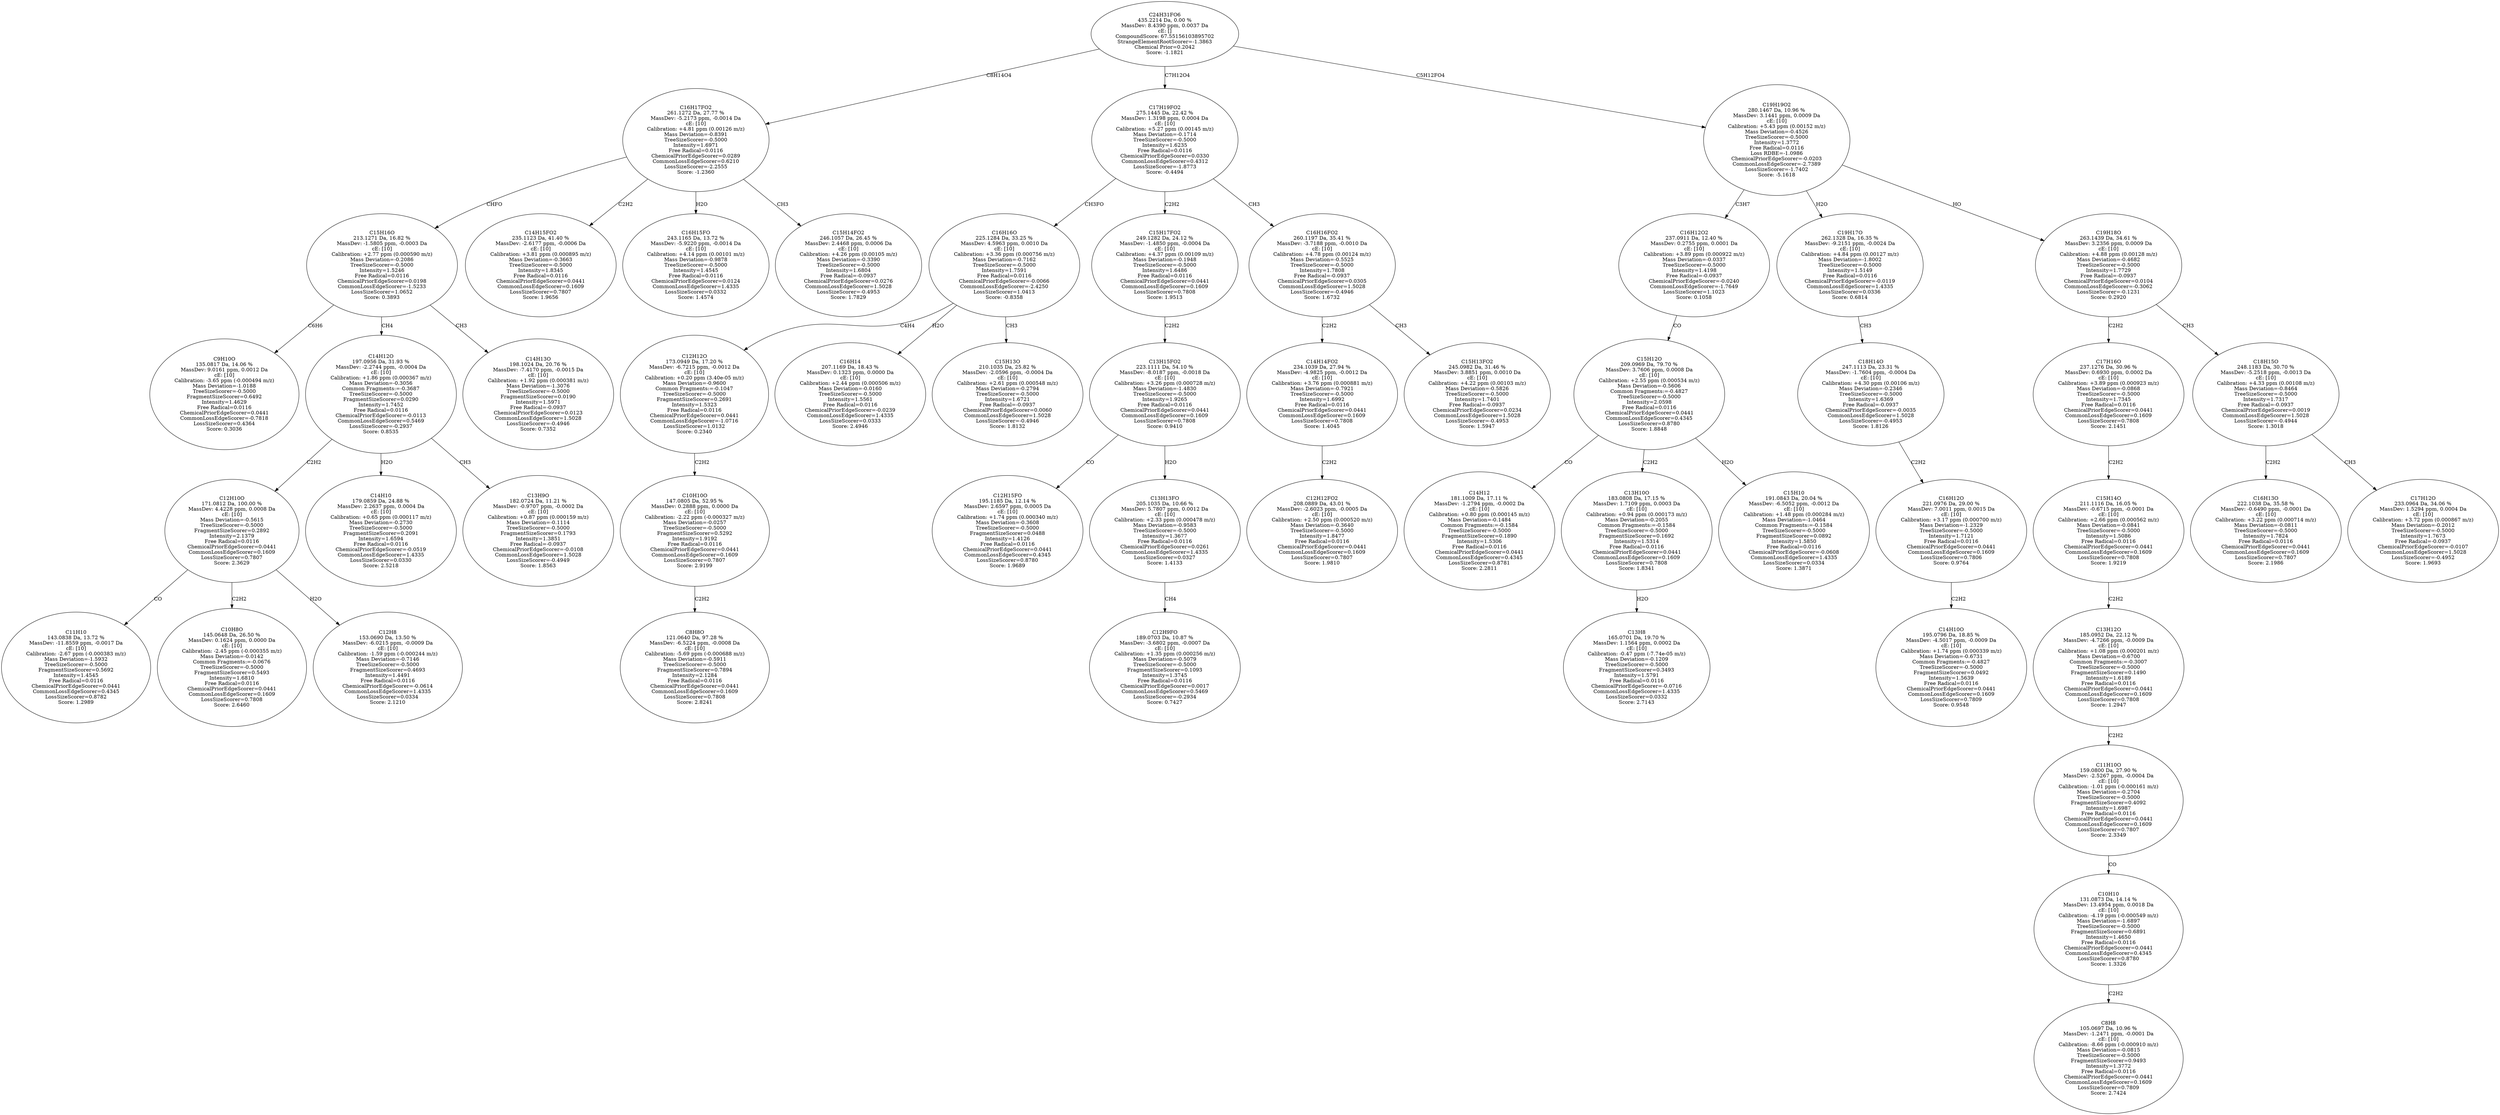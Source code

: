 strict digraph {
v1 [label="C9H10O\n135.0817 Da, 14.06 %\nMassDev: 9.0161 ppm, 0.0012 Da\ncE: [10]\nCalibration: -3.65 ppm (-0.000494 m/z)\nMass Deviation=-1.0188\nTreeSizeScorer=-0.5000\nFragmentSizeScorer=0.6492\nIntensity=1.4629\nFree Radical=0.0116\nChemicalPriorEdgeScorer=0.0441\nCommonLossEdgeScorer=-0.7818\nLossSizeScorer=0.4364\nScore: 0.3036"];
v2 [label="C11H10\n143.0838 Da, 13.72 %\nMassDev: -11.8559 ppm, -0.0017 Da\ncE: [10]\nCalibration: -2.67 ppm (-0.000383 m/z)\nMass Deviation=-1.5932\nTreeSizeScorer=-0.5000\nFragmentSizeScorer=0.5692\nIntensity=1.4545\nFree Radical=0.0116\nChemicalPriorEdgeScorer=0.0441\nCommonLossEdgeScorer=0.4345\nLossSizeScorer=0.8782\nScore: 1.2989"];
v3 [label="C10H8O\n145.0648 Da, 26.50 %\nMassDev: 0.1624 ppm, 0.0000 Da\ncE: [10]\nCalibration: -2.45 ppm (-0.000355 m/z)\nMass Deviation=-0.0142\nCommon Fragments:=-0.0676\nTreeSizeScorer=-0.5000\nFragmentSizeScorer=0.5493\nIntensity=1.6810\nFree Radical=0.0116\nChemicalPriorEdgeScorer=0.0441\nCommonLossEdgeScorer=0.1609\nLossSizeScorer=0.7808\nScore: 2.6460"];
v4 [label="C12H8\n153.0690 Da, 13.50 %\nMassDev: -6.0215 ppm, -0.0009 Da\ncE: [10]\nCalibration: -1.59 ppm (-0.000244 m/z)\nMass Deviation=-0.7146\nTreeSizeScorer=-0.5000\nFragmentSizeScorer=0.4693\nIntensity=1.4491\nFree Radical=0.0116\nChemicalPriorEdgeScorer=-0.0614\nCommonLossEdgeScorer=1.4335\nLossSizeScorer=0.0334\nScore: 2.1210"];
v5 [label="C12H10O\n171.0812 Da, 100.00 %\nMassDev: 4.4228 ppm, 0.0008 Da\ncE: [10]\nMass Deviation=-0.5615\nTreeSizeScorer=-0.5000\nFragmentSizeScorer=0.2892\nIntensity=2.1379\nFree Radical=0.0116\nChemicalPriorEdgeScorer=0.0441\nCommonLossEdgeScorer=0.1609\nLossSizeScorer=0.7807\nScore: 2.3629"];
v6 [label="C14H10\n179.0859 Da, 24.88 %\nMassDev: 2.2637 ppm, 0.0004 Da\ncE: [10]\nCalibration: +0.65 ppm (0.000117 m/z)\nMass Deviation=-0.2730\nTreeSizeScorer=-0.5000\nFragmentSizeScorer=0.2091\nIntensity=1.6594\nFree Radical=0.0116\nChemicalPriorEdgeScorer=-0.0519\nCommonLossEdgeScorer=1.4335\nLossSizeScorer=0.0330\nScore: 2.5218"];
v7 [label="C13H9O\n182.0724 Da, 11.21 %\nMassDev: -0.9707 ppm, -0.0002 Da\ncE: [10]\nCalibration: +0.87 ppm (0.000159 m/z)\nMass Deviation=-0.1114\nTreeSizeScorer=-0.5000\nFragmentSizeScorer=0.1793\nIntensity=1.3851\nFree Radical=-0.0937\nChemicalPriorEdgeScorer=-0.0108\nCommonLossEdgeScorer=1.5028\nLossSizeScorer=-0.4949\nScore: 1.8563"];
v8 [label="C14H12O\n197.0956 Da, 31.93 %\nMassDev: -2.2744 ppm, -0.0004 Da\ncE: [10]\nCalibration: +1.86 ppm (0.000367 m/z)\nMass Deviation=-0.3056\nCommon Fragments:=-0.3687\nTreeSizeScorer=-0.5000\nFragmentSizeScorer=0.0290\nIntensity=1.7452\nFree Radical=0.0116\nChemicalPriorEdgeScorer=-0.0113\nCommonLossEdgeScorer=0.5469\nLossSizeScorer=-0.2937\nScore: 0.8535"];
v9 [label="C14H13O\n198.1024 Da, 20.76 %\nMassDev: -7.4170 ppm, -0.0015 Da\ncE: [10]\nCalibration: +1.92 ppm (0.000381 m/z)\nMass Deviation=-1.3076\nTreeSizeScorer=-0.5000\nFragmentSizeScorer=0.0190\nIntensity=1.5971\nFree Radical=-0.0937\nChemicalPriorEdgeScorer=0.0123\nCommonLossEdgeScorer=1.5028\nLossSizeScorer=-0.4946\nScore: 0.7352"];
v10 [label="C15H16O\n213.1271 Da, 16.82 %\nMassDev: -1.5805 ppm, -0.0003 Da\ncE: [10]\nCalibration: +2.77 ppm (0.000590 m/z)\nMass Deviation=-0.2086\nTreeSizeScorer=-0.5000\nIntensity=1.5246\nFree Radical=0.0116\nChemicalPriorEdgeScorer=0.0198\nCommonLossEdgeScorer=-1.5233\nLossSizeScorer=1.0652\nScore: 0.3893"];
v11 [label="C14H15FO2\n235.1123 Da, 41.40 %\nMassDev: -2.6177 ppm, -0.0006 Da\ncE: [10]\nCalibration: +3.81 ppm (0.000895 m/z)\nMass Deviation=-0.3663\nTreeSizeScorer=-0.5000\nIntensity=1.8345\nFree Radical=0.0116\nChemicalPriorEdgeScorer=0.0441\nCommonLossEdgeScorer=0.1609\nLossSizeScorer=0.7807\nScore: 1.9656"];
v12 [label="C16H15FO\n243.1165 Da, 13.72 %\nMassDev: -5.9220 ppm, -0.0014 Da\ncE: [10]\nCalibration: +4.14 ppm (0.00101 m/z)\nMass Deviation=-0.9878\nTreeSizeScorer=-0.5000\nIntensity=1.4545\nFree Radical=0.0116\nChemicalPriorEdgeScorer=0.0124\nCommonLossEdgeScorer=1.4335\nLossSizeScorer=0.0332\nScore: 1.4574"];
v13 [label="C15H14FO2\n246.1057 Da, 26.45 %\nMassDev: 2.4468 ppm, 0.0006 Da\ncE: [10]\nCalibration: +4.26 ppm (0.00105 m/z)\nMass Deviation=-0.3390\nTreeSizeScorer=-0.5000\nIntensity=1.6804\nFree Radical=-0.0937\nChemicalPriorEdgeScorer=0.0276\nCommonLossEdgeScorer=1.5028\nLossSizeScorer=-0.4953\nScore: 1.7829"];
v14 [label="C16H17FO2\n261.1272 Da, 27.77 %\nMassDev: -5.2173 ppm, -0.0014 Da\ncE: [10]\nCalibration: +4.81 ppm (0.00126 m/z)\nMass Deviation=-0.8391\nTreeSizeScorer=-0.5000\nIntensity=1.6971\nFree Radical=0.0116\nChemicalPriorEdgeScorer=0.0289\nCommonLossEdgeScorer=0.6210\nLossSizeScorer=-2.2555\nScore: -1.2360"];
v15 [label="C8H8O\n121.0640 Da, 97.28 %\nMassDev: -6.5224 ppm, -0.0008 Da\ncE: [10]\nCalibration: -5.69 ppm (-0.000688 m/z)\nMass Deviation=-0.5911\nTreeSizeScorer=-0.5000\nFragmentSizeScorer=0.7894\nIntensity=2.1284\nFree Radical=0.0116\nChemicalPriorEdgeScorer=0.0441\nCommonLossEdgeScorer=0.1609\nLossSizeScorer=0.7808\nScore: 2.8241"];
v16 [label="C10H10O\n147.0805 Da, 52.95 %\nMassDev: 0.2888 ppm, 0.0000 Da\ncE: [10]\nCalibration: -2.22 ppm (-0.000327 m/z)\nMass Deviation=-0.0257\nTreeSizeScorer=-0.5000\nFragmentSizeScorer=0.5292\nIntensity=1.9192\nFree Radical=0.0116\nChemicalPriorEdgeScorer=0.0441\nCommonLossEdgeScorer=0.1609\nLossSizeScorer=0.7807\nScore: 2.9199"];
v17 [label="C12H12O\n173.0949 Da, 17.20 %\nMassDev: -6.7215 ppm, -0.0012 Da\ncE: [10]\nCalibration: +0.20 ppm (3.40e-05 m/z)\nMass Deviation=-0.9600\nCommon Fragments:=-0.1047\nTreeSizeScorer=-0.5000\nFragmentSizeScorer=0.2691\nIntensity=1.5323\nFree Radical=0.0116\nChemicalPriorEdgeScorer=0.0441\nCommonLossEdgeScorer=-1.0716\nLossSizeScorer=1.0132\nScore: 0.2340"];
v18 [label="C16H14\n207.1169 Da, 18.43 %\nMassDev: 0.1323 ppm, 0.0000 Da\ncE: [10]\nCalibration: +2.44 ppm (0.000506 m/z)\nMass Deviation=-0.0160\nTreeSizeScorer=-0.5000\nIntensity=1.5561\nFree Radical=0.0116\nChemicalPriorEdgeScorer=-0.0239\nCommonLossEdgeScorer=1.4335\nLossSizeScorer=0.0333\nScore: 2.4946"];
v19 [label="C15H13O\n210.1035 Da, 25.82 %\nMassDev: -2.0596 ppm, -0.0004 Da\ncE: [10]\nCalibration: +2.61 ppm (0.000548 m/z)\nMass Deviation=-0.2794\nTreeSizeScorer=-0.5000\nIntensity=1.6721\nFree Radical=-0.0937\nChemicalPriorEdgeScorer=0.0060\nCommonLossEdgeScorer=1.5028\nLossSizeScorer=-0.4946\nScore: 1.8132"];
v20 [label="C16H16O\n225.1284 Da, 33.25 %\nMassDev: 4.5963 ppm, 0.0010 Da\ncE: [10]\nCalibration: +3.36 ppm (0.000756 m/z)\nMass Deviation=-0.7162\nTreeSizeScorer=-0.5000\nIntensity=1.7591\nFree Radical=0.0116\nChemicalPriorEdgeScorer=-0.0066\nCommonLossEdgeScorer=-2.4250\nLossSizeScorer=1.0413\nScore: -0.8358"];
v21 [label="C12H15FO\n195.1185 Da, 12.14 %\nMassDev: 2.6597 ppm, 0.0005 Da\ncE: [10]\nCalibration: +1.74 ppm (0.000340 m/z)\nMass Deviation=-0.3608\nTreeSizeScorer=-0.5000\nFragmentSizeScorer=0.0488\nIntensity=1.4126\nFree Radical=0.0116\nChemicalPriorEdgeScorer=0.0441\nCommonLossEdgeScorer=0.4345\nLossSizeScorer=0.8780\nScore: 1.9689"];
v22 [label="C12H9FO\n189.0703 Da, 10.87 %\nMassDev: -3.6802 ppm, -0.0007 Da\ncE: [10]\nCalibration: +1.35 ppm (0.000256 m/z)\nMass Deviation=-0.5079\nTreeSizeScorer=-0.5000\nFragmentSizeScorer=0.1093\nIntensity=1.3745\nFree Radical=0.0116\nChemicalPriorEdgeScorer=0.0017\nCommonLossEdgeScorer=0.5469\nLossSizeScorer=-0.2934\nScore: 0.7427"];
v23 [label="C13H13FO\n205.1035 Da, 10.66 %\nMassDev: 5.7807 ppm, 0.0012 Da\ncE: [10]\nCalibration: +2.33 ppm (0.000478 m/z)\nMass Deviation=-0.9583\nTreeSizeScorer=-0.5000\nIntensity=1.3677\nFree Radical=0.0116\nChemicalPriorEdgeScorer=0.0261\nCommonLossEdgeScorer=1.4335\nLossSizeScorer=0.0327\nScore: 1.4133"];
v24 [label="C13H15FO2\n223.1111 Da, 54.10 %\nMassDev: -8.0187 ppm, -0.0018 Da\ncE: [10]\nCalibration: +3.26 ppm (0.000728 m/z)\nMass Deviation=-1.4830\nTreeSizeScorer=-0.5000\nIntensity=1.9265\nFree Radical=0.0116\nChemicalPriorEdgeScorer=0.0441\nCommonLossEdgeScorer=0.1609\nLossSizeScorer=0.7808\nScore: 0.9410"];
v25 [label="C15H17FO2\n249.1282 Da, 24.12 %\nMassDev: -1.4850 ppm, -0.0004 Da\ncE: [10]\nCalibration: +4.37 ppm (0.00109 m/z)\nMass Deviation=-0.1948\nTreeSizeScorer=-0.5000\nIntensity=1.6486\nFree Radical=0.0116\nChemicalPriorEdgeScorer=0.0441\nCommonLossEdgeScorer=0.1609\nLossSizeScorer=0.7808\nScore: 1.9513"];
v26 [label="C12H12FO2\n208.0889 Da, 43.01 %\nMassDev: -2.6023 ppm, -0.0005 Da\ncE: [10]\nCalibration: +2.50 ppm (0.000520 m/z)\nMass Deviation=-0.3640\nTreeSizeScorer=-0.5000\nIntensity=1.8477\nFree Radical=0.0116\nChemicalPriorEdgeScorer=0.0441\nCommonLossEdgeScorer=0.1609\nLossSizeScorer=0.7807\nScore: 1.9810"];
v27 [label="C14H14FO2\n234.1039 Da, 27.94 %\nMassDev: -4.9825 ppm, -0.0012 Da\ncE: [10]\nCalibration: +3.76 ppm (0.000881 m/z)\nMass Deviation=-0.7921\nTreeSizeScorer=-0.5000\nIntensity=1.6992\nFree Radical=0.0116\nChemicalPriorEdgeScorer=0.0441\nCommonLossEdgeScorer=0.1609\nLossSizeScorer=0.7808\nScore: 1.4045"];
v28 [label="C15H13FO2\n245.0982 Da, 31.46 %\nMassDev: 3.8851 ppm, 0.0010 Da\ncE: [10]\nCalibration: +4.22 ppm (0.00103 m/z)\nMass Deviation=-0.5826\nTreeSizeScorer=-0.5000\nIntensity=1.7401\nFree Radical=-0.0937\nChemicalPriorEdgeScorer=0.0234\nCommonLossEdgeScorer=1.5028\nLossSizeScorer=-0.4953\nScore: 1.5947"];
v29 [label="C16H16FO2\n260.1197 Da, 35.41 %\nMassDev: -3.7188 ppm, -0.0010 Da\ncE: [10]\nCalibration: +4.78 ppm (0.00124 m/z)\nMass Deviation=-0.5525\nTreeSizeScorer=-0.5000\nIntensity=1.7808\nFree Radical=-0.0937\nChemicalPriorEdgeScorer=0.0305\nCommonLossEdgeScorer=1.5028\nLossSizeScorer=-0.4946\nScore: 1.6732"];
v30 [label="C17H19FO2\n275.1445 Da, 22.42 %\nMassDev: 1.3198 ppm, 0.0004 Da\ncE: [10]\nCalibration: +5.27 ppm (0.00145 m/z)\nMass Deviation=-0.1714\nTreeSizeScorer=-0.5000\nIntensity=1.6235\nFree Radical=0.0116\nChemicalPriorEdgeScorer=0.0330\nCommonLossEdgeScorer=0.4312\nLossSizeScorer=-1.8773\nScore: -0.4494"];
v31 [label="C14H12\n181.1009 Da, 17.11 %\nMassDev: -1.2794 ppm, -0.0002 Da\ncE: [10]\nCalibration: +0.80 ppm (0.000145 m/z)\nMass Deviation=-0.1484\nCommon Fragments:=-0.1584\nTreeSizeScorer=-0.5000\nFragmentSizeScorer=0.1890\nIntensity=1.5306\nFree Radical=0.0116\nChemicalPriorEdgeScorer=0.0441\nCommonLossEdgeScorer=0.4345\nLossSizeScorer=0.8781\nScore: 2.2811"];
v32 [label="C13H8\n165.0701 Da, 19.70 %\nMassDev: 1.1564 ppm, 0.0002 Da\ncE: [10]\nCalibration: -0.47 ppm (-7.74e-05 m/z)\nMass Deviation=-0.1209\nTreeSizeScorer=-0.5000\nFragmentSizeScorer=0.3493\nIntensity=1.5791\nFree Radical=0.0116\nChemicalPriorEdgeScorer=-0.0716\nCommonLossEdgeScorer=1.4335\nLossSizeScorer=0.0332\nScore: 2.7143"];
v33 [label="C13H10O\n183.0808 Da, 17.15 %\nMassDev: 1.7109 ppm, 0.0003 Da\ncE: [10]\nCalibration: +0.94 ppm (0.000173 m/z)\nMass Deviation=-0.2055\nCommon Fragments:=-0.1584\nTreeSizeScorer=-0.5000\nFragmentSizeScorer=0.1692\nIntensity=1.5314\nFree Radical=0.0116\nChemicalPriorEdgeScorer=0.0441\nCommonLossEdgeScorer=0.1609\nLossSizeScorer=0.7808\nScore: 1.8341"];
v34 [label="C15H10\n191.0843 Da, 20.04 %\nMassDev: -6.5052 ppm, -0.0012 Da\ncE: [10]\nCalibration: +1.48 ppm (0.000284 m/z)\nMass Deviation=-1.0464\nCommon Fragments:=-0.1584\nTreeSizeScorer=-0.5000\nFragmentSizeScorer=0.0892\nIntensity=1.5850\nFree Radical=0.0116\nChemicalPriorEdgeScorer=-0.0608\nCommonLossEdgeScorer=1.4335\nLossSizeScorer=0.0334\nScore: 1.3871"];
v35 [label="C15H12O\n209.0969 Da, 79.70 %\nMassDev: 3.7606 ppm, 0.0008 Da\ncE: [10]\nCalibration: +2.55 ppm (0.000534 m/z)\nMass Deviation=-0.5606\nCommon Fragments:=-0.4827\nTreeSizeScorer=-0.5000\nIntensity=2.0598\nFree Radical=0.0116\nChemicalPriorEdgeScorer=0.0441\nCommonLossEdgeScorer=0.4345\nLossSizeScorer=0.8780\nScore: 1.8848"];
v36 [label="C16H12O2\n237.0911 Da, 12.40 %\nMassDev: 0.2755 ppm, 0.0001 Da\ncE: [10]\nCalibration: +3.89 ppm (0.000922 m/z)\nMass Deviation=-0.0337\nTreeSizeScorer=-0.5000\nIntensity=1.4198\nFree Radical=-0.0937\nChemicalPriorEdgeScorer=-0.0240\nCommonLossEdgeScorer=-1.7649\nLossSizeScorer=1.1023\nScore: 0.1058"];
v37 [label="C14H10O\n195.0796 Da, 18.85 %\nMassDev: -4.5017 ppm, -0.0009 Da\ncE: [10]\nCalibration: +1.74 ppm (0.000339 m/z)\nMass Deviation=-0.6731\nCommon Fragments:=-0.4827\nTreeSizeScorer=-0.5000\nFragmentSizeScorer=0.0492\nIntensity=1.5639\nFree Radical=0.0116\nChemicalPriorEdgeScorer=0.0441\nCommonLossEdgeScorer=0.1609\nLossSizeScorer=0.7809\nScore: 0.9548"];
v38 [label="C16H12O\n221.0976 Da, 29.00 %\nMassDev: 7.0011 ppm, 0.0015 Da\ncE: [10]\nCalibration: +3.17 ppm (0.000700 m/z)\nMass Deviation=-1.2329\nTreeSizeScorer=-0.5000\nIntensity=1.7121\nFree Radical=0.0116\nChemicalPriorEdgeScorer=0.0441\nCommonLossEdgeScorer=0.1609\nLossSizeScorer=0.7806\nScore: 0.9764"];
v39 [label="C18H14O\n247.1113 Da, 23.31 %\nMassDev: -1.7604 ppm, -0.0004 Da\ncE: [10]\nCalibration: +4.30 ppm (0.00106 m/z)\nMass Deviation=-0.2346\nTreeSizeScorer=-0.5000\nIntensity=1.6369\nFree Radical=-0.0937\nChemicalPriorEdgeScorer=-0.0035\nCommonLossEdgeScorer=1.5028\nLossSizeScorer=-0.4953\nScore: 1.8126"];
v40 [label="C19H17O\n262.1328 Da, 16.35 %\nMassDev: -9.2151 ppm, -0.0024 Da\ncE: [10]\nCalibration: +4.84 ppm (0.00127 m/z)\nMass Deviation=-1.8002\nTreeSizeScorer=-0.5000\nIntensity=1.5149\nFree Radical=0.0116\nChemicalPriorEdgeScorer=-0.0119\nCommonLossEdgeScorer=1.4335\nLossSizeScorer=0.0336\nScore: 0.6814"];
v41 [label="C8H8\n105.0697 Da, 10.96 %\nMassDev: -1.2471 ppm, -0.0001 Da\ncE: [10]\nCalibration: -8.66 ppm (-0.000910 m/z)\nMass Deviation=-0.0815\nTreeSizeScorer=-0.5000\nFragmentSizeScorer=0.9493\nIntensity=1.3772\nFree Radical=0.0116\nChemicalPriorEdgeScorer=0.0441\nCommonLossEdgeScorer=0.1609\nLossSizeScorer=0.7809\nScore: 2.7424"];
v42 [label="C10H10\n131.0873 Da, 14.14 %\nMassDev: 13.4954 ppm, 0.0018 Da\ncE: [10]\nCalibration: -4.19 ppm (-0.000549 m/z)\nMass Deviation=-1.6897\nTreeSizeScorer=-0.5000\nFragmentSizeScorer=0.6891\nIntensity=1.4650\nFree Radical=0.0116\nChemicalPriorEdgeScorer=0.0441\nCommonLossEdgeScorer=0.4345\nLossSizeScorer=0.8780\nScore: 1.3326"];
v43 [label="C11H10O\n159.0800 Da, 27.90 %\nMassDev: -2.5267 ppm, -0.0004 Da\ncE: [10]\nCalibration: -1.01 ppm (-0.000161 m/z)\nMass Deviation=-0.2704\nTreeSizeScorer=-0.5000\nFragmentSizeScorer=0.4092\nIntensity=1.6987\nFree Radical=0.0116\nChemicalPriorEdgeScorer=0.0441\nCommonLossEdgeScorer=0.1609\nLossSizeScorer=0.7807\nScore: 2.3349"];
v44 [label="C13H12O\n185.0952 Da, 22.12 %\nMassDev: -4.7266 ppm, -0.0009 Da\ncE: [10]\nCalibration: +1.08 ppm (0.000201 m/z)\nMass Deviation=-0.6700\nCommon Fragments:=-0.3007\nTreeSizeScorer=-0.5000\nFragmentSizeScorer=0.1490\nIntensity=1.6189\nFree Radical=0.0116\nChemicalPriorEdgeScorer=0.0441\nCommonLossEdgeScorer=0.1609\nLossSizeScorer=0.7808\nScore: 1.2947"];
v45 [label="C15H14O\n211.1116 Da, 16.05 %\nMassDev: -0.6715 ppm, -0.0001 Da\ncE: [10]\nCalibration: +2.66 ppm (0.000562 m/z)\nMass Deviation=-0.0841\nTreeSizeScorer=-0.5000\nIntensity=1.5086\nFree Radical=0.0116\nChemicalPriorEdgeScorer=0.0441\nCommonLossEdgeScorer=0.1609\nLossSizeScorer=0.7808\nScore: 1.9219"];
v46 [label="C17H16O\n237.1276 Da, 30.96 %\nMassDev: 0.6930 ppm, 0.0002 Da\ncE: [10]\nCalibration: +3.89 ppm (0.000923 m/z)\nMass Deviation=-0.0868\nTreeSizeScorer=-0.5000\nIntensity=1.7345\nFree Radical=0.0116\nChemicalPriorEdgeScorer=0.0441\nCommonLossEdgeScorer=0.1609\nLossSizeScorer=0.7808\nScore: 2.1451"];
v47 [label="C16H13O\n222.1038 Da, 35.58 %\nMassDev: -0.6490 ppm, -0.0001 Da\ncE: [10]\nCalibration: +3.22 ppm (0.000714 m/z)\nMass Deviation=-0.0811\nTreeSizeScorer=-0.5000\nIntensity=1.7824\nFree Radical=0.0116\nChemicalPriorEdgeScorer=0.0441\nCommonLossEdgeScorer=0.1609\nLossSizeScorer=0.7807\nScore: 2.1986"];
v48 [label="C17H12O\n233.0964 Da, 34.06 %\nMassDev: 1.5294 ppm, 0.0004 Da\ncE: [10]\nCalibration: +3.72 ppm (0.000867 m/z)\nMass Deviation=-0.2012\nTreeSizeScorer=-0.5000\nIntensity=1.7673\nFree Radical=-0.0937\nChemicalPriorEdgeScorer=-0.0107\nCommonLossEdgeScorer=1.5028\nLossSizeScorer=-0.4952\nScore: 1.9693"];
v49 [label="C18H15O\n248.1183 Da, 30.70 %\nMassDev: -5.2518 ppm, -0.0013 Da\ncE: [10]\nCalibration: +4.33 ppm (0.00108 m/z)\nMass Deviation=-0.8464\nTreeSizeScorer=-0.5000\nIntensity=1.7317\nFree Radical=-0.0937\nChemicalPriorEdgeScorer=0.0019\nCommonLossEdgeScorer=1.5028\nLossSizeScorer=-0.4944\nScore: 1.3018"];
v50 [label="C19H18O\n263.1439 Da, 34.61 %\nMassDev: 3.2356 ppm, 0.0009 Da\ncE: [10]\nCalibration: +4.88 ppm (0.00128 m/z)\nMass Deviation=-0.4682\nTreeSizeScorer=-0.5000\nIntensity=1.7729\nFree Radical=-0.0937\nChemicalPriorEdgeScorer=0.0104\nCommonLossEdgeScorer=-0.3062\nLossSizeScorer=-0.1231\nScore: 0.2920"];
v51 [label="C19H19O2\n280.1467 Da, 10.96 %\nMassDev: 3.1441 ppm, 0.0009 Da\ncE: [10]\nCalibration: +5.43 ppm (0.00152 m/z)\nMass Deviation=-0.4526\nTreeSizeScorer=-0.5000\nIntensity=1.3772\nFree Radical=0.0116\nLoss RDBE=-1.0986\nChemicalPriorEdgeScorer=-0.0203\nCommonLossEdgeScorer=-2.7389\nLossSizeScorer=-1.7402\nScore: -5.1618"];
v52 [label="C24H31FO6\n435.2214 Da, 0.00 %\nMassDev: 8.4390 ppm, 0.0037 Da\ncE: []\nCompoundScore: 67.55156103895702\nStrangeElementRootScorer=-1.3863\nChemical Prior=0.2042\nScore: -1.1821"];
v10 -> v1 [label="C6H6"];
v5 -> v2 [label="CO"];
v5 -> v3 [label="C2H2"];
v5 -> v4 [label="H2O"];
v8 -> v5 [label="C2H2"];
v8 -> v6 [label="H2O"];
v8 -> v7 [label="CH3"];
v10 -> v8 [label="CH4"];
v10 -> v9 [label="CH3"];
v14 -> v10 [label="CHFO"];
v14 -> v11 [label="C2H2"];
v14 -> v12 [label="H2O"];
v14 -> v13 [label="CH3"];
v52 -> v14 [label="C8H14O4"];
v16 -> v15 [label="C2H2"];
v17 -> v16 [label="C2H2"];
v20 -> v17 [label="C4H4"];
v20 -> v18 [label="H2O"];
v20 -> v19 [label="CH3"];
v30 -> v20 [label="CH3FO"];
v24 -> v21 [label="CO"];
v23 -> v22 [label="CH4"];
v24 -> v23 [label="H2O"];
v25 -> v24 [label="C2H2"];
v30 -> v25 [label="C2H2"];
v27 -> v26 [label="C2H2"];
v29 -> v27 [label="C2H2"];
v29 -> v28 [label="CH3"];
v30 -> v29 [label="CH3"];
v52 -> v30 [label="C7H12O4"];
v35 -> v31 [label="CO"];
v33 -> v32 [label="H2O"];
v35 -> v33 [label="C2H2"];
v35 -> v34 [label="H2O"];
v36 -> v35 [label="CO"];
v51 -> v36 [label="C3H7"];
v38 -> v37 [label="C2H2"];
v39 -> v38 [label="C2H2"];
v40 -> v39 [label="CH3"];
v51 -> v40 [label="H2O"];
v42 -> v41 [label="C2H2"];
v43 -> v42 [label="CO"];
v44 -> v43 [label="C2H2"];
v45 -> v44 [label="C2H2"];
v46 -> v45 [label="C2H2"];
v50 -> v46 [label="C2H2"];
v49 -> v47 [label="C2H2"];
v49 -> v48 [label="CH3"];
v50 -> v49 [label="CH3"];
v51 -> v50 [label="HO"];
v52 -> v51 [label="C5H12FO4"];
}